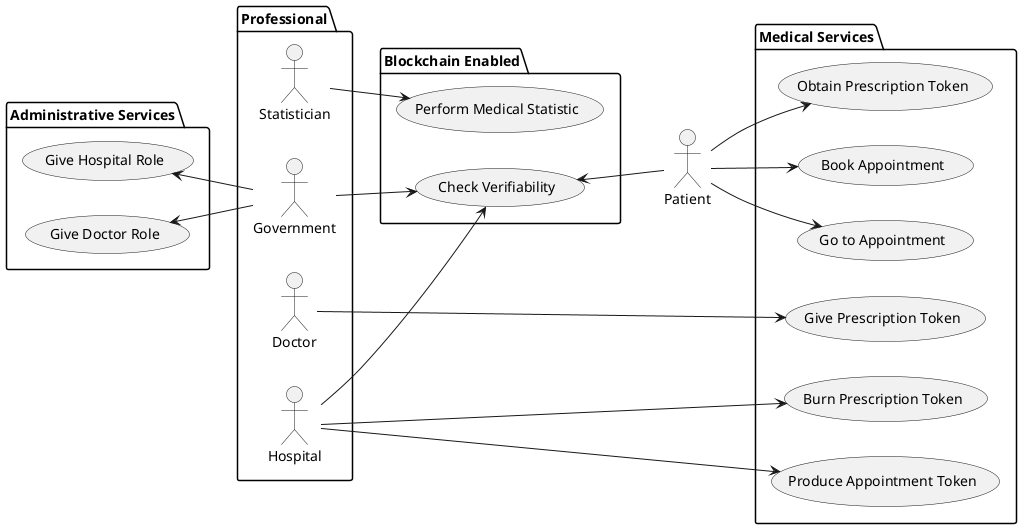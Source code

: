 @startuml UseCaseDiagram
left to right direction
actor Patient as p
package Professional {
  actor Government as g
  actor Doctor as d
  actor Hospital as h
  actor Statistician as s
}

package "Medical Services" {
  usecase "Give Prescription Token" as MP
  usecase "Obtain Prescription Token" as OP 
  usecase "Book Appointment" as BA
  usecase "Produce Appointment Token" as AA
  usecase "Go to Appointment" as GTA
  usecase "Burn Prescription Token" as BPT
}

package "Administrative Services" {
  usecase "Give Doctor Role" as GDR
  usecase "Give Hospital Role" as GHR
}
 
package "Blockchain Enabled"{
  usecase "Perform Medical Statistic" as PMS
  usecase "Check Verifiability" as CV
}

p -up-> CV
g --> CV
p --> OP
p --> BA
p --> GTA
d --> MP
h --> AA
h --> BPT
h --> CV
g -up-> GDR
g -up-> GHR
s --> PMS
@enduml